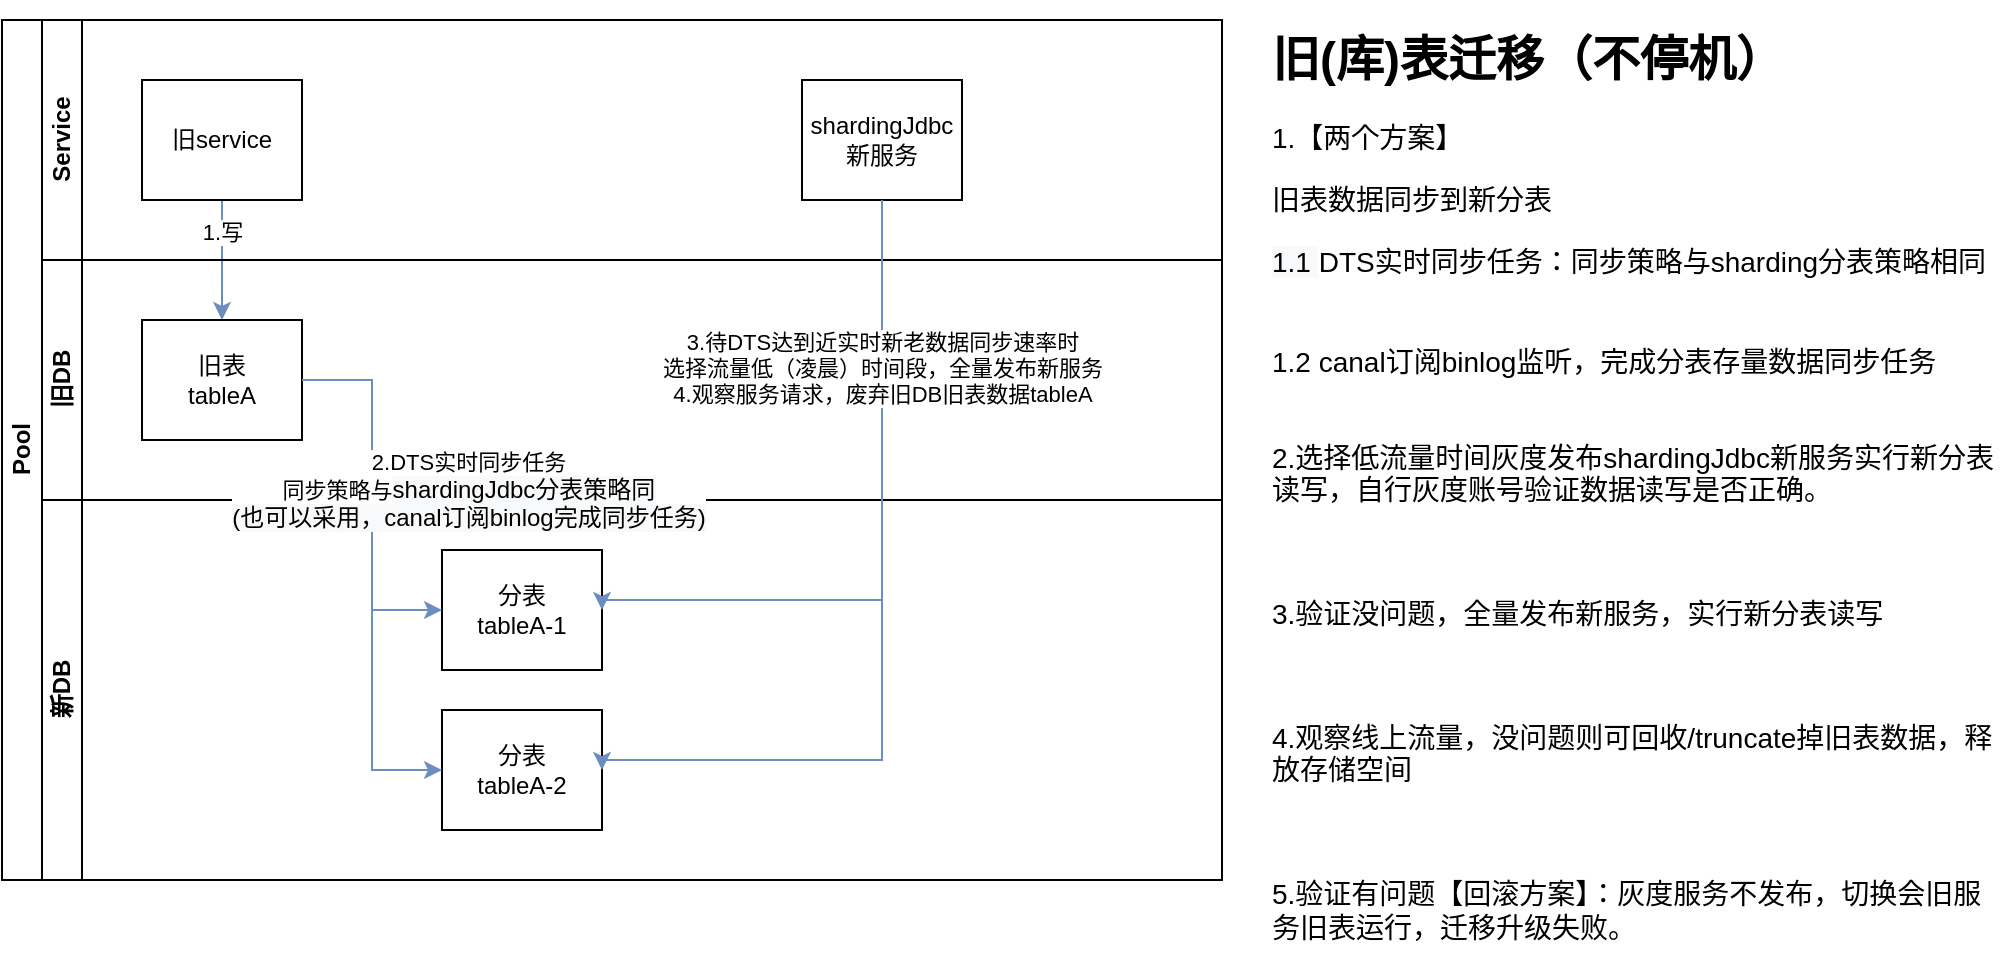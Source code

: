 <mxfile version="17.2.2" type="github">
  <diagram id="prtHgNgQTEPvFCAcTncT" name="Page-1">
    <mxGraphModel dx="1186" dy="613" grid="1" gridSize="10" guides="1" tooltips="1" connect="1" arrows="1" fold="1" page="1" pageScale="1" pageWidth="827" pageHeight="1169" math="0" shadow="0">
      <root>
        <mxCell id="0" />
        <mxCell id="1" parent="0" />
        <mxCell id="dNxyNK7c78bLwvsdeMH5-19" value="Pool" style="swimlane;html=1;childLayout=stackLayout;resizeParent=1;resizeParentMax=0;horizontal=0;startSize=20;horizontalStack=0;" parent="1" vertex="1">
          <mxGeometry x="20" y="30" width="610" height="430" as="geometry" />
        </mxCell>
        <mxCell id="CR6LkncwCoMP8c3s7geg-6" value="" style="edgeStyle=orthogonalEdgeStyle;rounded=0;orthogonalLoop=1;jettySize=auto;html=1;fillColor=#dae8fc;strokeColor=#6c8ebf;" edge="1" parent="dNxyNK7c78bLwvsdeMH5-19" source="dNxyNK7c78bLwvsdeMH5-24" target="dNxyNK7c78bLwvsdeMH5-26">
          <mxGeometry relative="1" as="geometry" />
        </mxCell>
        <mxCell id="CR6LkncwCoMP8c3s7geg-7" value="1.写" style="edgeLabel;html=1;align=center;verticalAlign=middle;resizable=0;points=[];" vertex="1" connectable="0" parent="CR6LkncwCoMP8c3s7geg-6">
          <mxGeometry x="-0.517" relative="1" as="geometry">
            <mxPoint y="1" as="offset" />
          </mxGeometry>
        </mxCell>
        <mxCell id="dNxyNK7c78bLwvsdeMH5-20" value="Service" style="swimlane;html=1;startSize=20;horizontal=0;" parent="dNxyNK7c78bLwvsdeMH5-19" vertex="1">
          <mxGeometry x="20" width="590" height="120" as="geometry" />
        </mxCell>
        <mxCell id="dNxyNK7c78bLwvsdeMH5-24" value="旧service" style="rounded=0;whiteSpace=wrap;html=1;fontFamily=Helvetica;fontSize=12;fontColor=#000000;align=center;" parent="dNxyNK7c78bLwvsdeMH5-20" vertex="1">
          <mxGeometry x="50" y="30" width="80" height="60" as="geometry" />
        </mxCell>
        <mxCell id="dNxyNK7c78bLwvsdeMH5-30" value="shardingJdbc&lt;br&gt;新服务" style="rounded=0;whiteSpace=wrap;html=1;fontFamily=Helvetica;fontSize=12;fontColor=#000000;align=center;" parent="dNxyNK7c78bLwvsdeMH5-20" vertex="1">
          <mxGeometry x="380" y="30" width="80" height="60" as="geometry" />
        </mxCell>
        <mxCell id="dNxyNK7c78bLwvsdeMH5-21" value="旧DB" style="swimlane;html=1;startSize=20;horizontal=0;" parent="dNxyNK7c78bLwvsdeMH5-19" vertex="1">
          <mxGeometry x="20" y="120" width="590" height="120" as="geometry" />
        </mxCell>
        <mxCell id="dNxyNK7c78bLwvsdeMH5-26" value="旧表&lt;br&gt;tableA" style="rounded=0;whiteSpace=wrap;html=1;fontFamily=Helvetica;fontSize=12;fontColor=#000000;align=center;" parent="dNxyNK7c78bLwvsdeMH5-21" vertex="1">
          <mxGeometry x="50" y="30" width="80" height="60" as="geometry" />
        </mxCell>
        <mxCell id="dNxyNK7c78bLwvsdeMH5-22" value="新DB" style="swimlane;html=1;startSize=20;horizontal=0;" parent="dNxyNK7c78bLwvsdeMH5-19" vertex="1">
          <mxGeometry x="20" y="240" width="590" height="190" as="geometry" />
        </mxCell>
        <mxCell id="dNxyNK7c78bLwvsdeMH5-34" value="分表&lt;br&gt;tableA-1" style="rounded=0;whiteSpace=wrap;html=1;fontFamily=Helvetica;fontSize=12;fontColor=#000000;align=center;" parent="dNxyNK7c78bLwvsdeMH5-22" vertex="1">
          <mxGeometry x="200" y="25" width="80" height="60" as="geometry" />
        </mxCell>
        <mxCell id="CR6LkncwCoMP8c3s7geg-8" style="edgeStyle=orthogonalEdgeStyle;rounded=0;orthogonalLoop=1;jettySize=auto;html=1;entryX=0;entryY=0.5;entryDx=0;entryDy=0;fillColor=#dae8fc;strokeColor=#6c8ebf;" edge="1" parent="dNxyNK7c78bLwvsdeMH5-19" source="dNxyNK7c78bLwvsdeMH5-26" target="dNxyNK7c78bLwvsdeMH5-34">
          <mxGeometry relative="1" as="geometry" />
        </mxCell>
        <mxCell id="CR6LkncwCoMP8c3s7geg-12" style="edgeStyle=orthogonalEdgeStyle;rounded=0;orthogonalLoop=1;jettySize=auto;html=1;entryX=1;entryY=0.5;entryDx=0;entryDy=0;fillColor=#dae8fc;strokeColor=#6c8ebf;" edge="1" parent="dNxyNK7c78bLwvsdeMH5-19" source="dNxyNK7c78bLwvsdeMH5-30" target="dNxyNK7c78bLwvsdeMH5-34">
          <mxGeometry relative="1" as="geometry">
            <Array as="points">
              <mxPoint x="440" y="290" />
              <mxPoint x="300" y="290" />
            </Array>
          </mxGeometry>
        </mxCell>
        <mxCell id="CR6LkncwCoMP8c3s7geg-1" value="分表&lt;br&gt;tableA-2" style="rounded=0;whiteSpace=wrap;html=1;fontFamily=Helvetica;fontSize=12;fontColor=#000000;align=center;" vertex="1" parent="1">
          <mxGeometry x="240" y="375" width="80" height="60" as="geometry" />
        </mxCell>
        <mxCell id="CR6LkncwCoMP8c3s7geg-9" style="edgeStyle=orthogonalEdgeStyle;rounded=0;orthogonalLoop=1;jettySize=auto;html=1;entryX=0;entryY=0.5;entryDx=0;entryDy=0;fillColor=#dae8fc;strokeColor=#6c8ebf;" edge="1" parent="1" source="dNxyNK7c78bLwvsdeMH5-26" target="CR6LkncwCoMP8c3s7geg-1">
          <mxGeometry relative="1" as="geometry" />
        </mxCell>
        <mxCell id="CR6LkncwCoMP8c3s7geg-10" value="2.DTS实时同步任务&lt;br&gt;同步策略与&lt;span style=&quot;font-size: 12px ; background-color: rgb(248 , 249 , 250)&quot;&gt;shardingJdbc分表策略同&lt;br&gt;(也可以采用，canal订阅binlog完成同步任务)&lt;br&gt;&lt;/span&gt;" style="edgeLabel;html=1;align=center;verticalAlign=middle;resizable=0;points=[];" vertex="1" connectable="0" parent="CR6LkncwCoMP8c3s7geg-9">
          <mxGeometry x="-0.435" y="1" relative="1" as="geometry">
            <mxPoint x="47" y="15" as="offset" />
          </mxGeometry>
        </mxCell>
        <mxCell id="CR6LkncwCoMP8c3s7geg-13" style="edgeStyle=orthogonalEdgeStyle;rounded=0;orthogonalLoop=1;jettySize=auto;html=1;entryX=1;entryY=0.5;entryDx=0;entryDy=0;fillColor=#dae8fc;strokeColor=#6c8ebf;" edge="1" parent="1" source="dNxyNK7c78bLwvsdeMH5-30" target="CR6LkncwCoMP8c3s7geg-1">
          <mxGeometry relative="1" as="geometry">
            <Array as="points">
              <mxPoint x="460" y="400" />
              <mxPoint x="320" y="400" />
            </Array>
          </mxGeometry>
        </mxCell>
        <mxCell id="CR6LkncwCoMP8c3s7geg-14" value="3.待DTS达到近实时新老数据同步速率时&lt;br&gt;选择流量低（凌晨）时间段，全量发布新服务&lt;br&gt;4.观察服务请求，废弃旧DB旧表数据tableA" style="edgeLabel;html=1;align=center;verticalAlign=middle;resizable=0;points=[];" vertex="1" connectable="0" parent="CR6LkncwCoMP8c3s7geg-13">
          <mxGeometry x="-0.454" y="-2" relative="1" as="geometry">
            <mxPoint x="2" y="-32" as="offset" />
          </mxGeometry>
        </mxCell>
        <mxCell id="CR6LkncwCoMP8c3s7geg-15" value="&lt;h1&gt;旧(库)表迁移（不停机）&lt;/h1&gt;&lt;span style=&quot;font-size: 14px&quot;&gt;1.【两个方案】&lt;/span&gt;&lt;p style=&quot;font-size: 14px&quot;&gt;&lt;font style=&quot;font-size: 14px&quot;&gt;旧表数据同步到新分表&lt;/font&gt;&lt;/p&gt;&lt;font style=&quot;font-size: 14px&quot;&gt;&lt;span style=&quot;text-align: center&quot;&gt;&lt;div style=&quot;text-align: left&quot;&gt;&lt;span style=&quot;background-color: rgb(248 , 249 , 250)&quot;&gt;1.1&amp;nbsp;&lt;/span&gt;&lt;span style=&quot;background-color: rgb(255 , 255 , 255)&quot;&gt;DTS实时同步任务：同步策略与sharding分表策略相同&lt;/span&gt;&lt;/div&gt;&lt;/span&gt;&lt;span style=&quot;text-align: center&quot;&gt;&lt;br&gt;&lt;br&gt;&lt;/span&gt;&lt;span style=&quot;text-align: center&quot;&gt;&lt;div style=&quot;text-align: left&quot;&gt;&lt;span&gt;1.2 canal订阅binlog监听，完成分表存量数据同步任务&lt;/span&gt;&lt;/div&gt;&lt;div style=&quot;text-align: left&quot;&gt;&lt;span&gt;&lt;br&gt;&lt;/span&gt;&lt;/div&gt;&lt;/span&gt;&lt;/font&gt;&lt;p style=&quot;font-size: 14px&quot;&gt;&lt;font style=&quot;font-size: 14px&quot;&gt;2.选择低流量时间灰度发布shardingJdbc新服务实行新分表读写，自行灰度账号验证数据读写是否正确。&lt;/font&gt;&lt;/p&gt;&lt;p style=&quot;font-size: 14px&quot;&gt;&lt;font style=&quot;font-size: 14px&quot;&gt;&lt;br&gt;&lt;/font&gt;&lt;/p&gt;&lt;p style=&quot;font-size: 14px&quot;&gt;3.验证没问题，全量发布新服务，实行新分表读写&lt;/p&gt;&lt;p style=&quot;font-size: 14px&quot;&gt;&lt;br&gt;&lt;/p&gt;&lt;p style=&quot;font-size: 14px&quot;&gt;&lt;span&gt;4.观察线上流量，没问题则可回收/truncate掉旧表数据，释放存储空间&lt;/span&gt;&lt;/p&gt;&lt;p style=&quot;font-size: 14px&quot;&gt;&lt;span&gt;&lt;br&gt;&lt;/span&gt;&lt;/p&gt;&lt;p style=&quot;font-size: 14px&quot;&gt;&lt;span&gt;5.验证有问题【回滚方案】：灰度服务不发布，切换会旧服务旧表运行，迁移升级失败。&lt;/span&gt;&lt;/p&gt;" style="text;html=1;strokeColor=none;fillColor=none;spacing=5;spacingTop=-20;whiteSpace=wrap;overflow=hidden;rounded=0;" vertex="1" parent="1">
          <mxGeometry x="650" y="30" width="370" height="470" as="geometry" />
        </mxCell>
      </root>
    </mxGraphModel>
  </diagram>
</mxfile>
